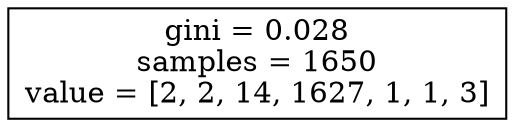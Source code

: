 digraph Tree {
node [shape=box] ;
0 [label="gini = 0.028\nsamples = 1650\nvalue = [2, 2, 14, 1627, 1, 1, 3]"] ;
}